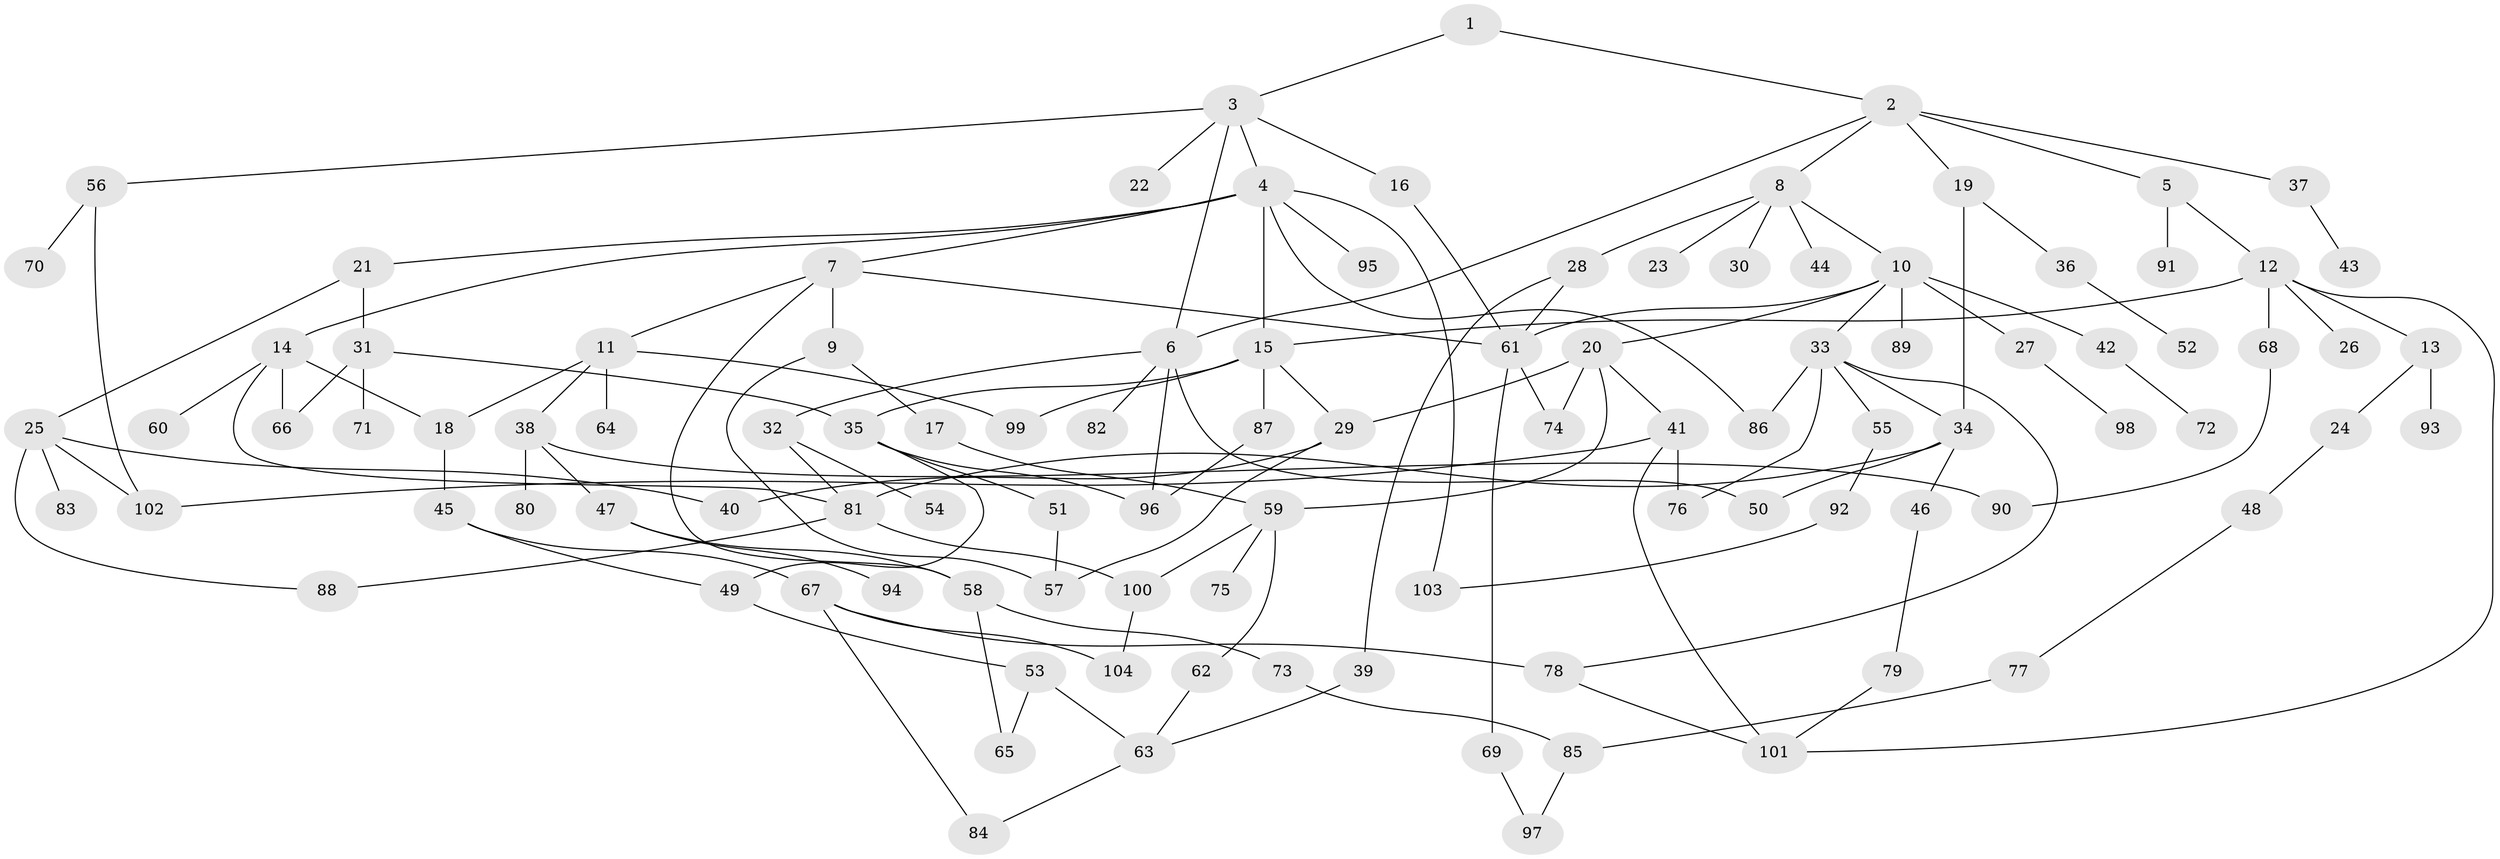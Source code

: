 // Generated by graph-tools (version 1.1) at 2025/10/02/27/25 16:10:55]
// undirected, 104 vertices, 145 edges
graph export_dot {
graph [start="1"]
  node [color=gray90,style=filled];
  1;
  2;
  3;
  4;
  5;
  6;
  7;
  8;
  9;
  10;
  11;
  12;
  13;
  14;
  15;
  16;
  17;
  18;
  19;
  20;
  21;
  22;
  23;
  24;
  25;
  26;
  27;
  28;
  29;
  30;
  31;
  32;
  33;
  34;
  35;
  36;
  37;
  38;
  39;
  40;
  41;
  42;
  43;
  44;
  45;
  46;
  47;
  48;
  49;
  50;
  51;
  52;
  53;
  54;
  55;
  56;
  57;
  58;
  59;
  60;
  61;
  62;
  63;
  64;
  65;
  66;
  67;
  68;
  69;
  70;
  71;
  72;
  73;
  74;
  75;
  76;
  77;
  78;
  79;
  80;
  81;
  82;
  83;
  84;
  85;
  86;
  87;
  88;
  89;
  90;
  91;
  92;
  93;
  94;
  95;
  96;
  97;
  98;
  99;
  100;
  101;
  102;
  103;
  104;
  1 -- 2;
  1 -- 3;
  2 -- 5;
  2 -- 6;
  2 -- 8;
  2 -- 19;
  2 -- 37;
  3 -- 4;
  3 -- 16;
  3 -- 22;
  3 -- 56;
  3 -- 6;
  4 -- 7;
  4 -- 14;
  4 -- 15;
  4 -- 21;
  4 -- 95;
  4 -- 86;
  4 -- 103;
  5 -- 12;
  5 -- 91;
  6 -- 32;
  6 -- 82;
  6 -- 96;
  6 -- 50;
  7 -- 9;
  7 -- 11;
  7 -- 58;
  7 -- 61;
  8 -- 10;
  8 -- 23;
  8 -- 28;
  8 -- 30;
  8 -- 44;
  9 -- 17;
  9 -- 57;
  10 -- 20;
  10 -- 27;
  10 -- 33;
  10 -- 42;
  10 -- 89;
  10 -- 61;
  11 -- 38;
  11 -- 64;
  11 -- 99;
  11 -- 18;
  12 -- 13;
  12 -- 26;
  12 -- 68;
  12 -- 15;
  12 -- 101;
  13 -- 24;
  13 -- 93;
  14 -- 18;
  14 -- 60;
  14 -- 66;
  14 -- 81;
  15 -- 35;
  15 -- 87;
  15 -- 99;
  15 -- 29;
  16 -- 61;
  17 -- 59;
  18 -- 45;
  19 -- 36;
  19 -- 34;
  20 -- 29;
  20 -- 41;
  20 -- 59;
  20 -- 74;
  21 -- 25;
  21 -- 31;
  24 -- 48;
  25 -- 40;
  25 -- 83;
  25 -- 88;
  25 -- 102;
  27 -- 98;
  28 -- 39;
  28 -- 61;
  29 -- 57;
  29 -- 40;
  31 -- 71;
  31 -- 66;
  31 -- 35;
  32 -- 54;
  32 -- 81;
  33 -- 34;
  33 -- 55;
  33 -- 76;
  33 -- 78;
  33 -- 86;
  34 -- 46;
  34 -- 50;
  34 -- 81;
  35 -- 51;
  35 -- 49;
  35 -- 96;
  36 -- 52;
  37 -- 43;
  38 -- 47;
  38 -- 80;
  38 -- 90;
  39 -- 63;
  41 -- 101;
  41 -- 102;
  41 -- 76;
  42 -- 72;
  45 -- 49;
  45 -- 67;
  46 -- 79;
  47 -- 94;
  47 -- 58;
  48 -- 77;
  49 -- 53;
  51 -- 57;
  53 -- 63;
  53 -- 65;
  55 -- 92;
  56 -- 70;
  56 -- 102;
  58 -- 65;
  58 -- 73;
  59 -- 62;
  59 -- 75;
  59 -- 100;
  61 -- 69;
  61 -- 74;
  62 -- 63;
  63 -- 84;
  67 -- 84;
  67 -- 104;
  67 -- 78;
  68 -- 90;
  69 -- 97;
  73 -- 85;
  77 -- 85;
  78 -- 101;
  79 -- 101;
  81 -- 88;
  81 -- 100;
  85 -- 97;
  87 -- 96;
  92 -- 103;
  100 -- 104;
}
